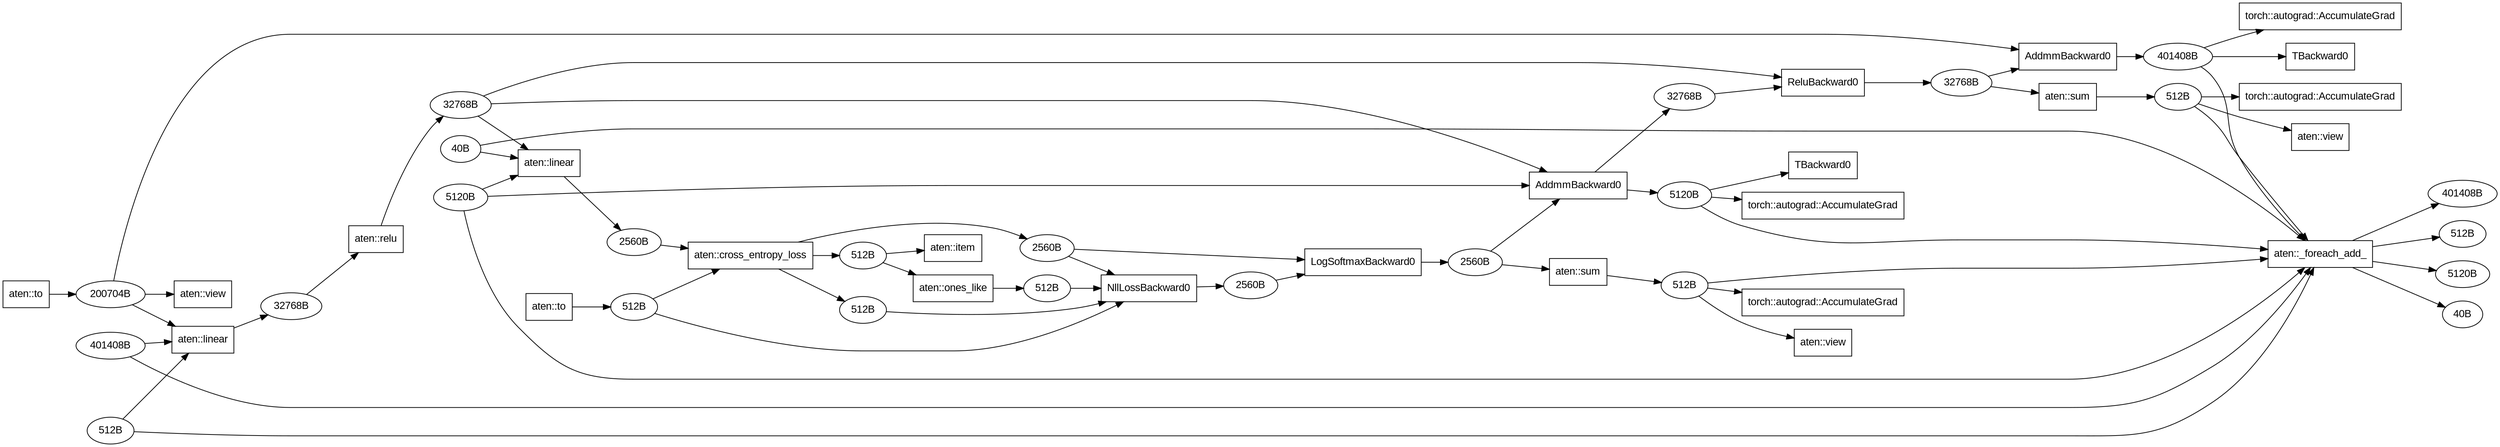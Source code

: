 digraph G {
  rankdir=LR;
  node [fontname="Arial"];
  "op_773" [label="aten::to", shape=box];
  "tensor_261_v0" [label="200704B", shape=ellipse];
  "op_773" -> "tensor_261_v0";
  "op_774" [label="aten::to", shape=box];
  "tensor_262_v0" [label="512B", shape=ellipse];
  "op_774" -> "tensor_262_v0";
  "op_775" [label="aten::view", shape=box];
  "tensor_261_v0" -> "op_775";
  "op_776" [label="aten::linear", shape=box];
  "tensor_261_v0" -> "op_776";
  "tensor_263_v0" [label="401408B", shape=ellipse];
  "tensor_263_v0" -> "op_776";
  "tensor_264_v0" [label="512B", shape=ellipse];
  "tensor_264_v0" -> "op_776";
  "tensor_265_v0" [label="32768B", shape=ellipse];
  "op_776" -> "tensor_265_v0";
  "op_777" [label="aten::relu", shape=box];
  "tensor_265_v0" -> "op_777";
  "tensor_266_v0" [label="32768B", shape=ellipse];
  "op_777" -> "tensor_266_v0";
  "op_778" [label="aten::linear", shape=box];
  "tensor_266_v0" -> "op_778";
  "tensor_267_v0" [label="5120B", shape=ellipse];
  "tensor_267_v0" -> "op_778";
  "tensor_268_v0" [label="40B", shape=ellipse];
  "tensor_268_v0" -> "op_778";
  "tensor_269_v0" [label="2560B", shape=ellipse];
  "op_778" -> "tensor_269_v0";
  "op_779" [label="aten::cross_entropy_loss", shape=box];
  "tensor_262_v0" -> "op_779";
  "tensor_269_v0" -> "op_779";
  "tensor_270_v0" [label="2560B", shape=ellipse];
  "op_779" -> "tensor_270_v0";
  "tensor_271_v0" [label="512B", shape=ellipse];
  "op_779" -> "tensor_271_v0";
  "tensor_272_v0" [label="512B", shape=ellipse];
  "op_779" -> "tensor_272_v0";
  "op_780" [label="aten::ones_like", shape=box];
  "tensor_271_v0" -> "op_780";
  "tensor_273_v0" [label="512B", shape=ellipse];
  "op_780" -> "tensor_273_v0";
  "op_781" [label="NllLossBackward0", shape=box];
  "tensor_262_v0" -> "op_781";
  "tensor_270_v0" -> "op_781";
  "tensor_272_v0" -> "op_781";
  "tensor_273_v0" -> "op_781";
  "tensor_274_v0" [label="2560B", shape=ellipse];
  "op_781" -> "tensor_274_v0";
  "op_782" [label="LogSoftmaxBackward0", shape=box];
  "tensor_270_v0" -> "op_782";
  "tensor_274_v0" -> "op_782";
  "tensor_275_v0" [label="2560B", shape=ellipse];
  "op_782" -> "tensor_275_v0";
  "op_783" [label="AddmmBackward0", shape=box];
  "tensor_266_v0" -> "op_783";
  "tensor_267_v0" -> "op_783";
  "tensor_275_v0" -> "op_783";
  "tensor_276_v0" [label="32768B", shape=ellipse];
  "op_783" -> "tensor_276_v0";
  "tensor_277_v0" [label="5120B", shape=ellipse];
  "op_783" -> "tensor_277_v0";
  "op_784" [label="aten::sum", shape=box];
  "tensor_275_v0" -> "op_784";
  "tensor_278_v0" [label="512B", shape=ellipse];
  "op_784" -> "tensor_278_v0";
  "op_785" [label="aten::view", shape=box];
  "tensor_278_v0" -> "op_785";
  "op_786" [label="torch::autograd::AccumulateGrad", shape=box];
  "tensor_278_v0" -> "op_786";
  "op_787" [label="TBackward0", shape=box];
  "tensor_277_v0" -> "op_787";
  "op_788" [label="torch::autograd::AccumulateGrad", shape=box];
  "tensor_277_v0" -> "op_788";
  "op_789" [label="ReluBackward0", shape=box];
  "tensor_266_v0" -> "op_789";
  "tensor_276_v0" -> "op_789";
  "tensor_279_v0" [label="32768B", shape=ellipse];
  "op_789" -> "tensor_279_v0";
  "op_790" [label="AddmmBackward0", shape=box];
  "tensor_261_v0" -> "op_790";
  "tensor_279_v0" -> "op_790";
  "tensor_280_v0" [label="401408B", shape=ellipse];
  "op_790" -> "tensor_280_v0";
  "op_791" [label="aten::sum", shape=box];
  "tensor_279_v0" -> "op_791";
  "tensor_281_v0" [label="512B", shape=ellipse];
  "op_791" -> "tensor_281_v0";
  "op_792" [label="aten::view", shape=box];
  "tensor_281_v0" -> "op_792";
  "op_793" [label="torch::autograd::AccumulateGrad", shape=box];
  "tensor_281_v0" -> "op_793";
  "op_794" [label="TBackward0", shape=box];
  "tensor_280_v0" -> "op_794";
  "op_795" [label="torch::autograd::AccumulateGrad", shape=box];
  "tensor_280_v0" -> "op_795";
  "op_796" [label="aten::_foreach_add_", shape=box];
  "tensor_263_v0" -> "op_796";
  "tensor_264_v0" -> "op_796";
  "tensor_267_v0" -> "op_796";
  "tensor_268_v0" -> "op_796";
  "tensor_277_v0" -> "op_796";
  "tensor_278_v0" -> "op_796";
  "tensor_280_v0" -> "op_796";
  "tensor_281_v0" -> "op_796";
  "tensor_263_v1" [label="401408B", shape=ellipse];
  "op_796" -> "tensor_263_v1";
  "tensor_264_v1" [label="512B", shape=ellipse];
  "op_796" -> "tensor_264_v1";
  "tensor_267_v1" [label="5120B", shape=ellipse];
  "op_796" -> "tensor_267_v1";
  "tensor_268_v1" [label="40B", shape=ellipse];
  "op_796" -> "tensor_268_v1";
  "op_797" [label="aten::item", shape=box];
  "tensor_271_v0" -> "op_797";
}